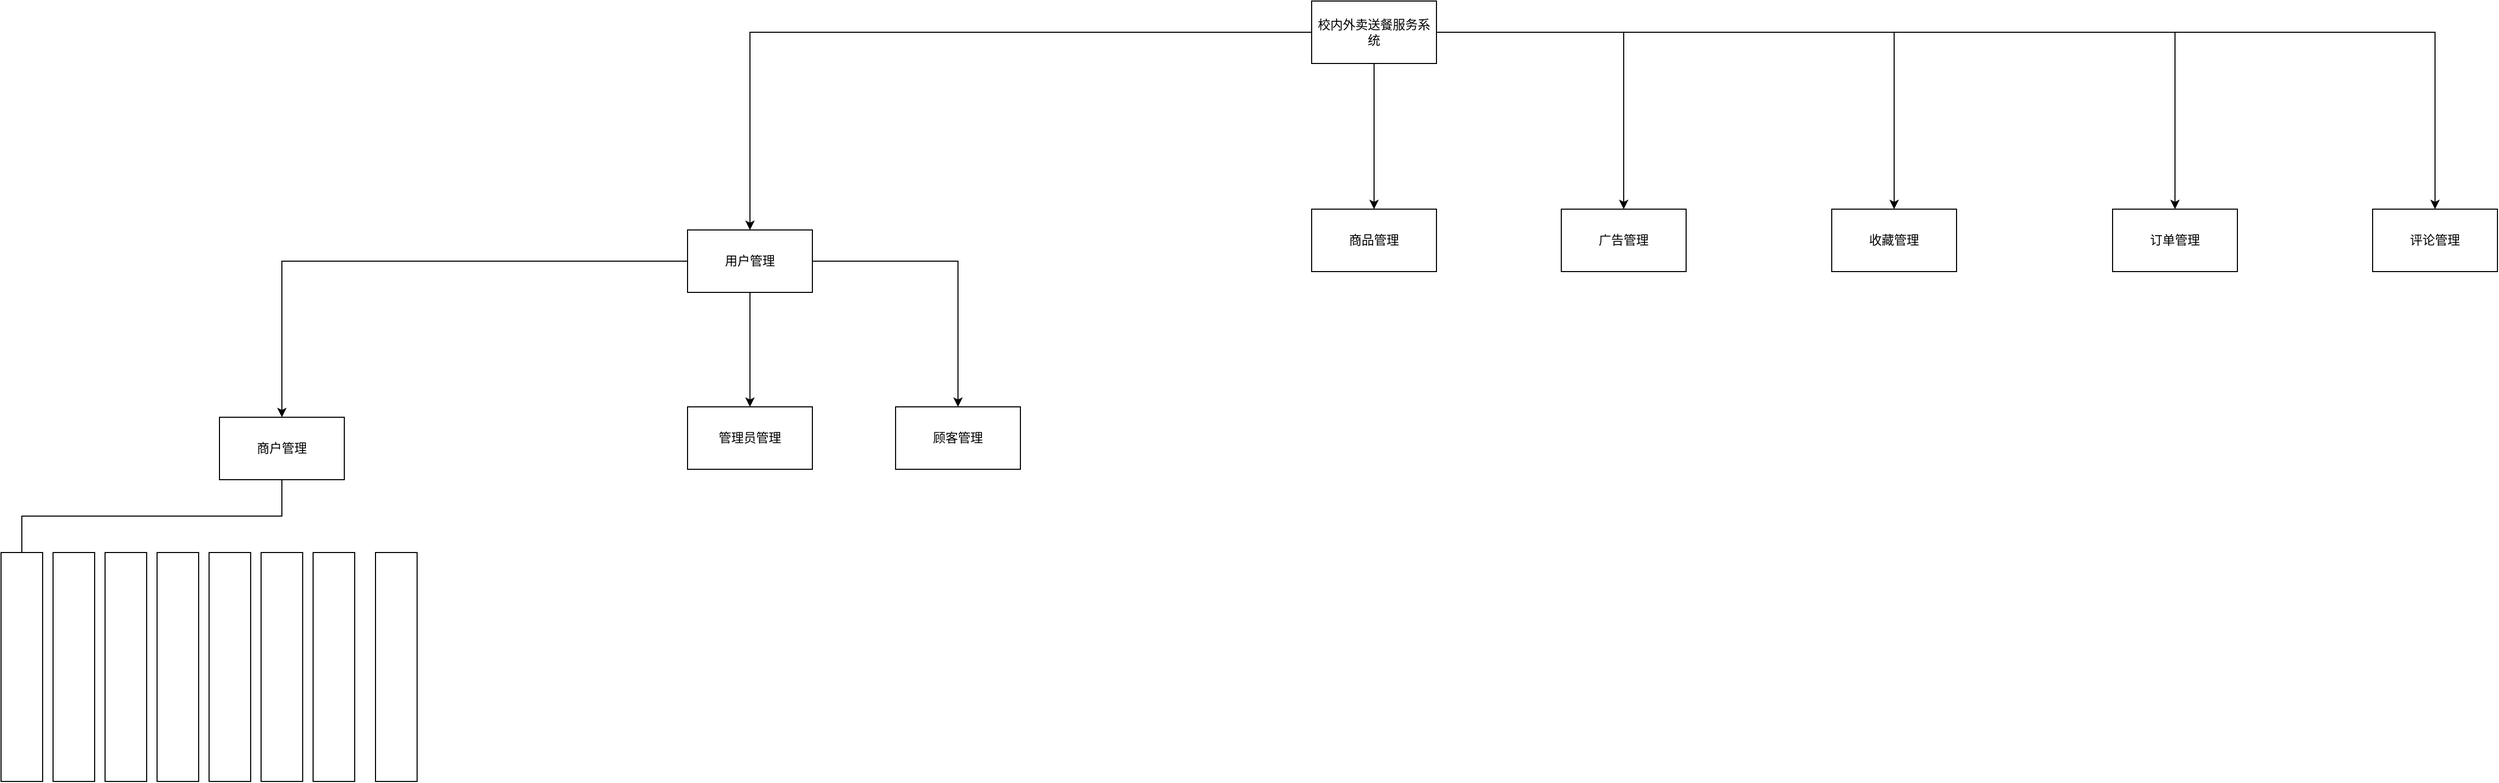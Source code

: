 <mxfile version="22.1.17" type="github">
  <diagram name="功能模块图" id="UFNNuf7H4DtbvUk9X_Pl">
    <mxGraphModel dx="2281" dy="824" grid="1" gridSize="10" guides="1" tooltips="1" connect="1" arrows="1" fold="1" page="1" pageScale="1" pageWidth="850" pageHeight="1100" math="0" shadow="0">
      <root>
        <mxCell id="0" />
        <mxCell id="1" parent="0" />
        <mxCell id="dTfk0oyw1fVU7MO5Swph-3" value="" style="edgeStyle=orthogonalEdgeStyle;rounded=0;orthogonalLoop=1;jettySize=auto;html=1;" parent="1" source="dTfk0oyw1fVU7MO5Swph-1" target="dTfk0oyw1fVU7MO5Swph-2" edge="1">
          <mxGeometry relative="1" as="geometry" />
        </mxCell>
        <mxCell id="bxX21ySd8l-AX6qWNf9H-4" value="" style="edgeStyle=orthogonalEdgeStyle;rounded=0;orthogonalLoop=1;jettySize=auto;html=1;" parent="1" source="dTfk0oyw1fVU7MO5Swph-1" target="bxX21ySd8l-AX6qWNf9H-3" edge="1">
          <mxGeometry relative="1" as="geometry" />
        </mxCell>
        <mxCell id="bxX21ySd8l-AX6qWNf9H-6" value="" style="edgeStyle=orthogonalEdgeStyle;rounded=0;orthogonalLoop=1;jettySize=auto;html=1;" parent="1" source="dTfk0oyw1fVU7MO5Swph-1" target="bxX21ySd8l-AX6qWNf9H-5" edge="1">
          <mxGeometry relative="1" as="geometry" />
        </mxCell>
        <mxCell id="bxX21ySd8l-AX6qWNf9H-8" value="" style="edgeStyle=orthogonalEdgeStyle;rounded=0;orthogonalLoop=1;jettySize=auto;html=1;" parent="1" source="dTfk0oyw1fVU7MO5Swph-1" target="bxX21ySd8l-AX6qWNf9H-7" edge="1">
          <mxGeometry relative="1" as="geometry" />
        </mxCell>
        <mxCell id="bxX21ySd8l-AX6qWNf9H-10" value="" style="edgeStyle=orthogonalEdgeStyle;rounded=0;orthogonalLoop=1;jettySize=auto;html=1;" parent="1" source="dTfk0oyw1fVU7MO5Swph-1" target="bxX21ySd8l-AX6qWNf9H-9" edge="1">
          <mxGeometry relative="1" as="geometry" />
        </mxCell>
        <mxCell id="bxX21ySd8l-AX6qWNf9H-12" style="edgeStyle=orthogonalEdgeStyle;rounded=0;orthogonalLoop=1;jettySize=auto;html=1;entryX=0.5;entryY=0;entryDx=0;entryDy=0;" parent="1" source="dTfk0oyw1fVU7MO5Swph-1" target="bxX21ySd8l-AX6qWNf9H-11" edge="1">
          <mxGeometry relative="1" as="geometry" />
        </mxCell>
        <mxCell id="dTfk0oyw1fVU7MO5Swph-1" value="校内外卖送餐服务系统" style="rounded=0;whiteSpace=wrap;html=1;" parent="1" vertex="1">
          <mxGeometry x="410" y="180" width="120" height="60" as="geometry" />
        </mxCell>
        <mxCell id="bxX21ySd8l-AX6qWNf9H-14" value="" style="edgeStyle=orthogonalEdgeStyle;rounded=0;orthogonalLoop=1;jettySize=auto;html=1;" parent="1" source="dTfk0oyw1fVU7MO5Swph-2" target="bxX21ySd8l-AX6qWNf9H-13" edge="1">
          <mxGeometry relative="1" as="geometry" />
        </mxCell>
        <mxCell id="bxX21ySd8l-AX6qWNf9H-17" style="edgeStyle=orthogonalEdgeStyle;rounded=0;orthogonalLoop=1;jettySize=auto;html=1;entryX=0.5;entryY=0;entryDx=0;entryDy=0;" parent="1" source="dTfk0oyw1fVU7MO5Swph-2" target="bxX21ySd8l-AX6qWNf9H-15" edge="1">
          <mxGeometry relative="1" as="geometry" />
        </mxCell>
        <mxCell id="M4QG7kPBMcI73K4Nj3vA-2" value="" style="edgeStyle=orthogonalEdgeStyle;rounded=0;orthogonalLoop=1;jettySize=auto;html=1;" edge="1" parent="1" source="dTfk0oyw1fVU7MO5Swph-2" target="M4QG7kPBMcI73K4Nj3vA-1">
          <mxGeometry relative="1" as="geometry" />
        </mxCell>
        <mxCell id="dTfk0oyw1fVU7MO5Swph-2" value="用户管理" style="rounded=0;whiteSpace=wrap;html=1;" parent="1" vertex="1">
          <mxGeometry x="-190" y="400" width="120" height="60" as="geometry" />
        </mxCell>
        <mxCell id="bxX21ySd8l-AX6qWNf9H-3" value="商品管理" style="whiteSpace=wrap;html=1;rounded=0;" parent="1" vertex="1">
          <mxGeometry x="410" y="380" width="120" height="60" as="geometry" />
        </mxCell>
        <mxCell id="bxX21ySd8l-AX6qWNf9H-5" value="广告管理" style="whiteSpace=wrap;html=1;rounded=0;" parent="1" vertex="1">
          <mxGeometry x="650" y="380" width="120" height="60" as="geometry" />
        </mxCell>
        <mxCell id="bxX21ySd8l-AX6qWNf9H-7" value="订单管理" style="whiteSpace=wrap;html=1;rounded=0;" parent="1" vertex="1">
          <mxGeometry x="1180" y="380" width="120" height="60" as="geometry" />
        </mxCell>
        <mxCell id="bxX21ySd8l-AX6qWNf9H-9" value="收藏管理" style="whiteSpace=wrap;html=1;rounded=0;" parent="1" vertex="1">
          <mxGeometry x="910" y="380" width="120" height="60" as="geometry" />
        </mxCell>
        <mxCell id="bxX21ySd8l-AX6qWNf9H-11" value="评论管理" style="rounded=0;whiteSpace=wrap;html=1;" parent="1" vertex="1">
          <mxGeometry x="1430" y="380" width="120" height="60" as="geometry" />
        </mxCell>
        <mxCell id="AY9KM7Tuy-y02ObjgQoO-20" style="edgeStyle=orthogonalEdgeStyle;rounded=0;orthogonalLoop=1;jettySize=auto;html=1;exitX=0.25;exitY=1;exitDx=0;exitDy=0;entryX=0.5;entryY=0;entryDx=0;entryDy=0;endArrow=none;endFill=0;" edge="1" parent="1" source="bxX21ySd8l-AX6qWNf9H-13" target="AY9KM7Tuy-y02ObjgQoO-11">
          <mxGeometry relative="1" as="geometry">
            <Array as="points">
              <mxPoint x="-580" y="640" />
              <mxPoint x="-580" y="675" />
              <mxPoint x="-830" y="675" />
            </Array>
          </mxGeometry>
        </mxCell>
        <mxCell id="bxX21ySd8l-AX6qWNf9H-13" value="商户管理" style="whiteSpace=wrap;html=1;rounded=0;" parent="1" vertex="1">
          <mxGeometry x="-640" y="580" width="120" height="60" as="geometry" />
        </mxCell>
        <mxCell id="bxX21ySd8l-AX6qWNf9H-15" value="顾客管理" style="whiteSpace=wrap;html=1;rounded=0;" parent="1" vertex="1">
          <mxGeometry x="10" y="570" width="120" height="60" as="geometry" />
        </mxCell>
        <mxCell id="M4QG7kPBMcI73K4Nj3vA-1" value="管理员管理" style="whiteSpace=wrap;html=1;rounded=0;" vertex="1" parent="1">
          <mxGeometry x="-190" y="570" width="120" height="60" as="geometry" />
        </mxCell>
        <mxCell id="AY9KM7Tuy-y02ObjgQoO-6" value="" style="whiteSpace=wrap;html=1;rounded=0;" vertex="1" parent="1">
          <mxGeometry x="-800" y="710" width="40" height="220" as="geometry" />
        </mxCell>
        <mxCell id="AY9KM7Tuy-y02ObjgQoO-8" value="" style="whiteSpace=wrap;html=1;rounded=0;" vertex="1" parent="1">
          <mxGeometry x="-750" y="710" width="40" height="220" as="geometry" />
        </mxCell>
        <mxCell id="AY9KM7Tuy-y02ObjgQoO-10" value="" style="whiteSpace=wrap;html=1;rounded=0;" vertex="1" parent="1">
          <mxGeometry x="-700" y="710" width="40" height="220" as="geometry" />
        </mxCell>
        <mxCell id="AY9KM7Tuy-y02ObjgQoO-11" value="" style="whiteSpace=wrap;html=1;rounded=0;" vertex="1" parent="1">
          <mxGeometry x="-850" y="710" width="40" height="220" as="geometry" />
        </mxCell>
        <mxCell id="AY9KM7Tuy-y02ObjgQoO-13" value="" style="whiteSpace=wrap;html=1;rounded=0;" vertex="1" parent="1">
          <mxGeometry x="-650" y="710" width="40" height="220" as="geometry" />
        </mxCell>
        <mxCell id="AY9KM7Tuy-y02ObjgQoO-14" value="" style="whiteSpace=wrap;html=1;rounded=0;" vertex="1" parent="1">
          <mxGeometry x="-600" y="710" width="40" height="220" as="geometry" />
        </mxCell>
        <mxCell id="AY9KM7Tuy-y02ObjgQoO-15" value="" style="whiteSpace=wrap;html=1;rounded=0;" vertex="1" parent="1">
          <mxGeometry x="-550" y="710" width="40" height="220" as="geometry" />
        </mxCell>
        <mxCell id="AY9KM7Tuy-y02ObjgQoO-16" value="" style="whiteSpace=wrap;html=1;rounded=0;" vertex="1" parent="1">
          <mxGeometry x="-490" y="710" width="40" height="220" as="geometry" />
        </mxCell>
      </root>
    </mxGraphModel>
  </diagram>
</mxfile>
